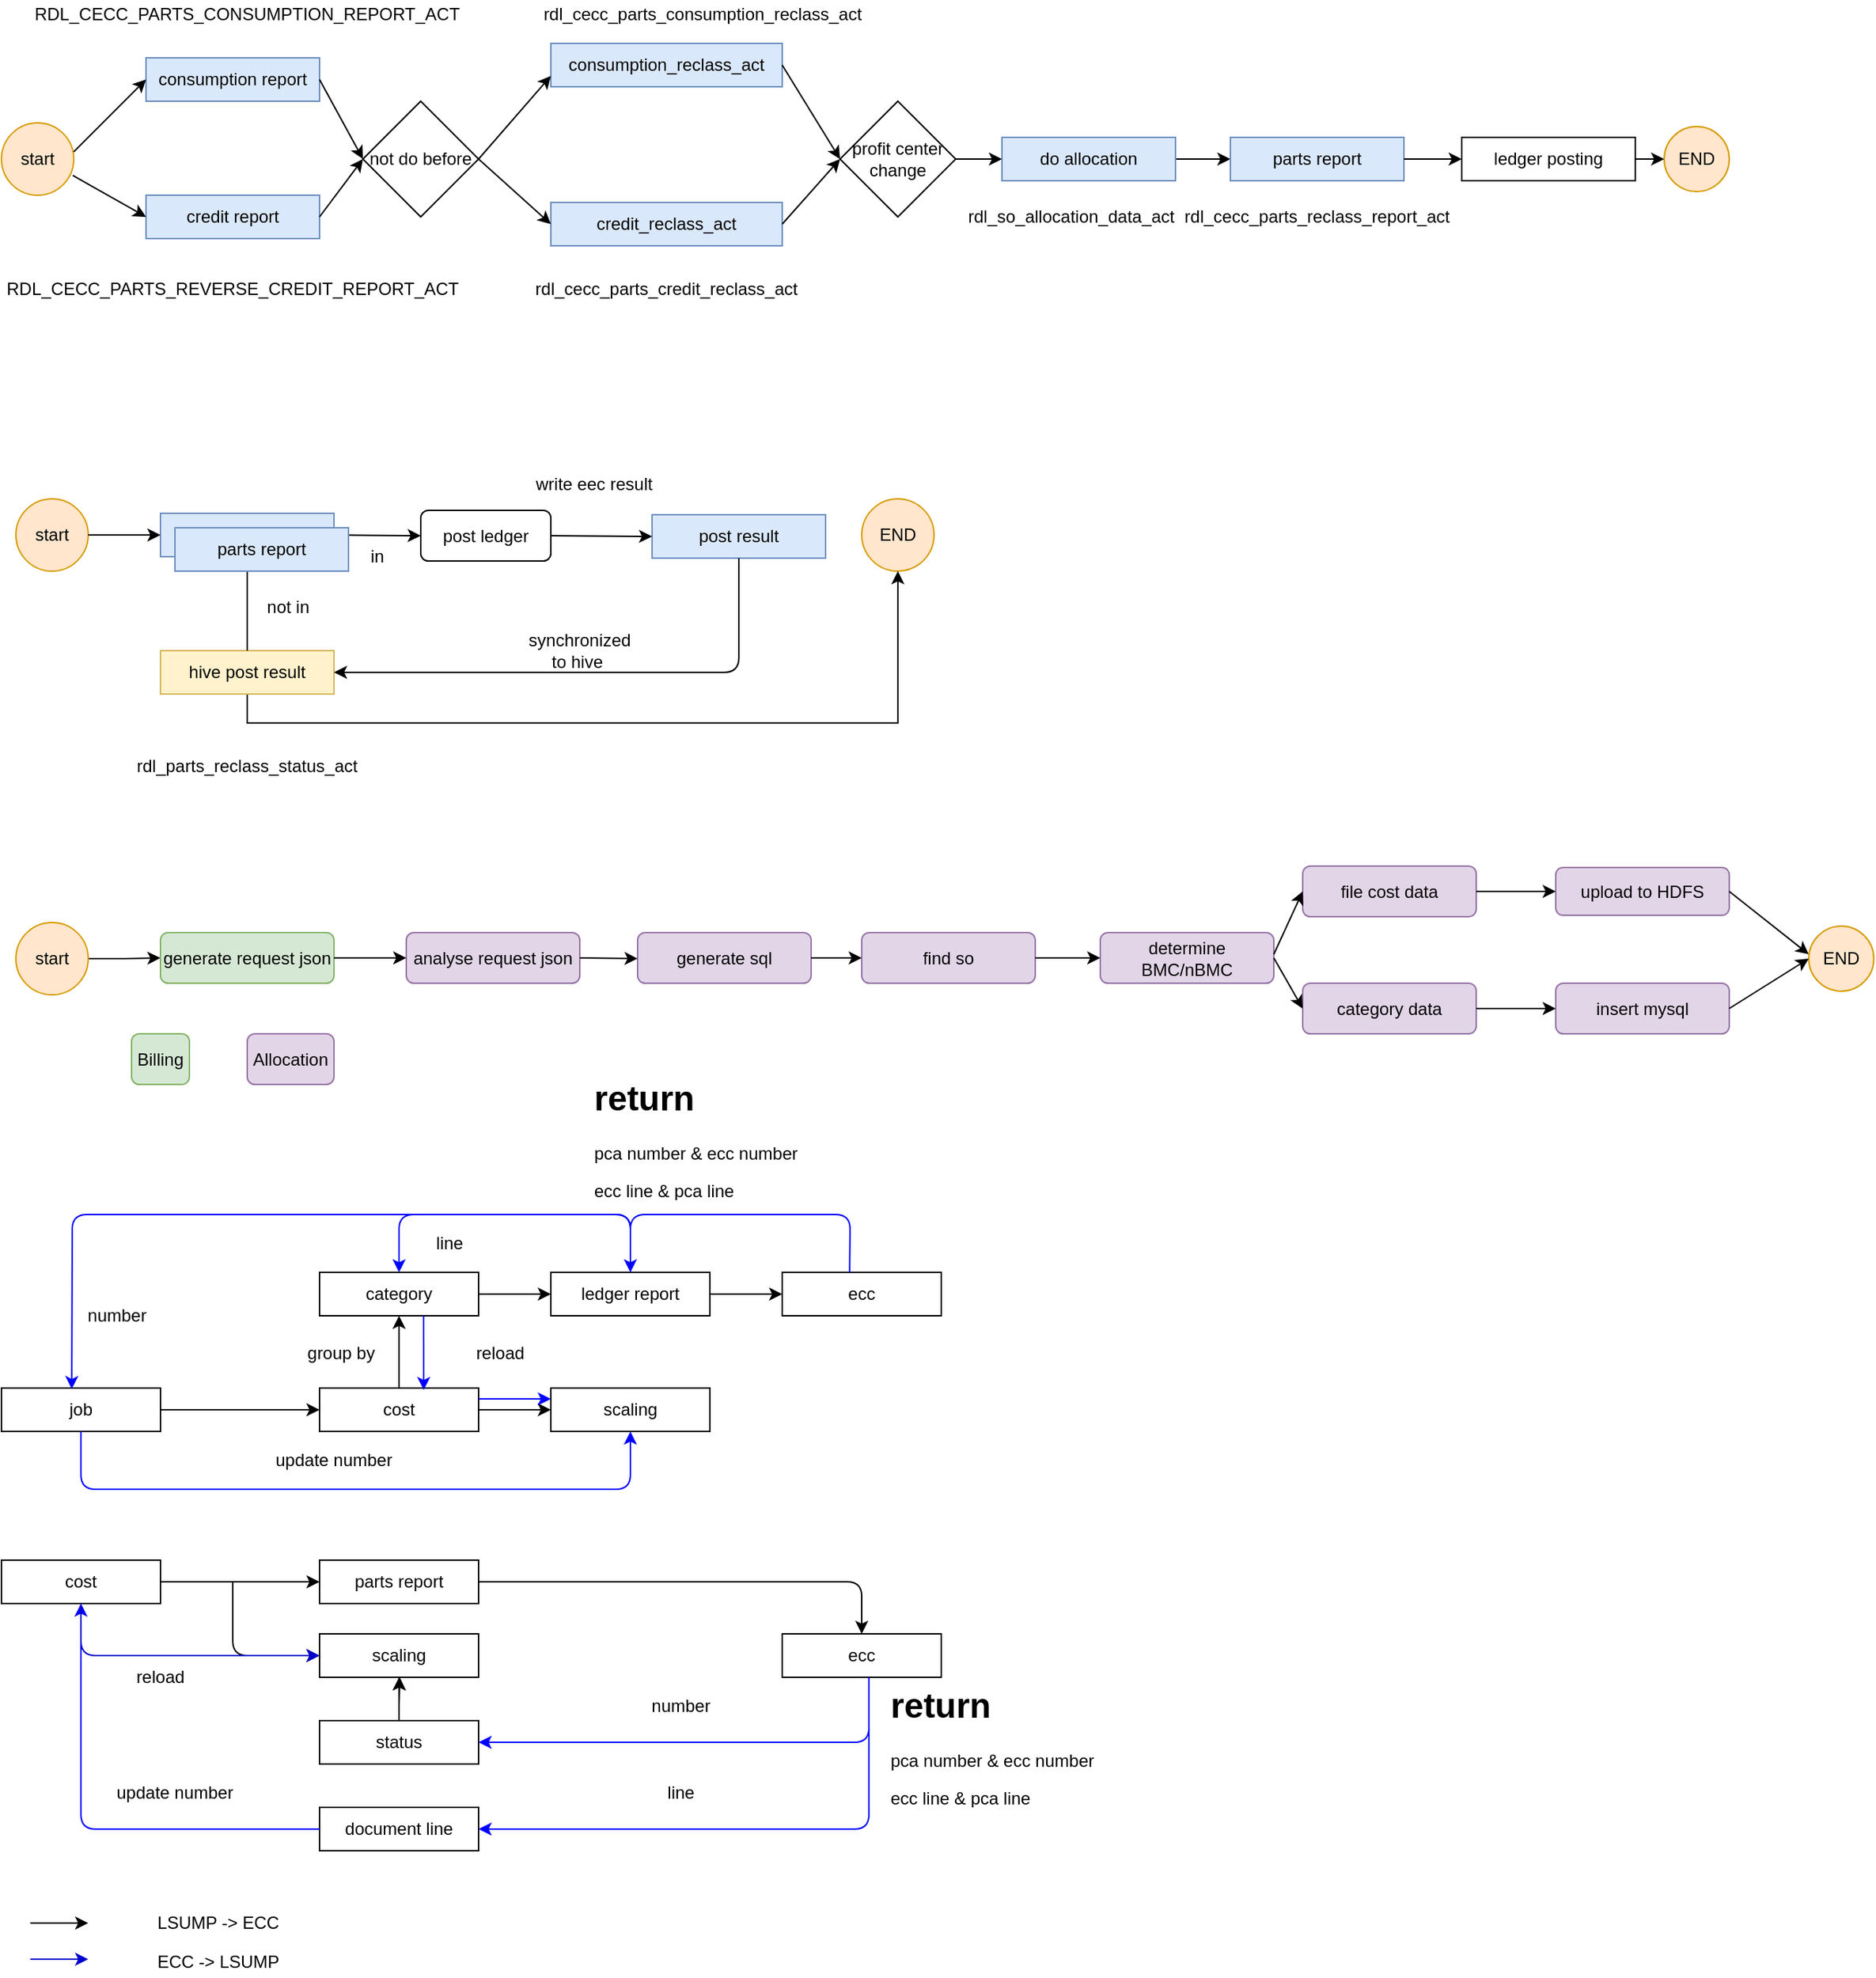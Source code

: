 <mxfile version="14.4.9" type="github">
  <diagram id="VKMHK3g8FMRFTHxasIfS" name="Page-1">
    <mxGraphModel dx="1006" dy="419" grid="1" gridSize="10" guides="1" tooltips="1" connect="1" arrows="1" fold="1" page="1" pageScale="1" pageWidth="827" pageHeight="1169" math="0" shadow="0">
      <root>
        <mxCell id="0" />
        <mxCell id="1" parent="0" />
        <mxCell id="MHFKU_J02y791Es46own-1" value="consumption report" style="rounded=0;whiteSpace=wrap;html=1;fillColor=#dae8fc;strokeColor=#6c8ebf;" parent="1" vertex="1">
          <mxGeometry x="120" y="130" width="120" height="30" as="geometry" />
        </mxCell>
        <mxCell id="MHFKU_J02y791Es46own-2" value="credit report" style="rounded=0;whiteSpace=wrap;html=1;fillColor=#dae8fc;strokeColor=#6c8ebf;" parent="1" vertex="1">
          <mxGeometry x="120" y="225" width="120" height="30" as="geometry" />
        </mxCell>
        <mxCell id="MHFKU_J02y791Es46own-3" value="not do before" style="rhombus;whiteSpace=wrap;html=1;" parent="1" vertex="1">
          <mxGeometry x="270" y="160" width="80" height="80" as="geometry" />
        </mxCell>
        <mxCell id="MHFKU_J02y791Es46own-4" value="start" style="ellipse;whiteSpace=wrap;html=1;aspect=fixed;fillColor=#ffe6cc;strokeColor=#d79b00;" parent="1" vertex="1">
          <mxGeometry x="20" y="175" width="50" height="50" as="geometry" />
        </mxCell>
        <mxCell id="MHFKU_J02y791Es46own-6" value="" style="endArrow=classic;html=1;" parent="1" edge="1">
          <mxGeometry width="50" height="50" relative="1" as="geometry">
            <mxPoint x="70" y="195" as="sourcePoint" />
            <mxPoint x="120" y="145" as="targetPoint" />
          </mxGeometry>
        </mxCell>
        <mxCell id="MHFKU_J02y791Es46own-7" value="" style="endArrow=classic;html=1;entryX=0;entryY=0.5;entryDx=0;entryDy=0;exitX=0.987;exitY=0.727;exitDx=0;exitDy=0;exitPerimeter=0;" parent="1" source="MHFKU_J02y791Es46own-4" target="MHFKU_J02y791Es46own-2" edge="1">
          <mxGeometry width="50" height="50" relative="1" as="geometry">
            <mxPoint x="70" y="210" as="sourcePoint" />
            <mxPoint x="320" y="200" as="targetPoint" />
          </mxGeometry>
        </mxCell>
        <mxCell id="MHFKU_J02y791Es46own-10" value="" style="endArrow=classic;html=1;exitX=1;exitY=0.5;exitDx=0;exitDy=0;entryX=0;entryY=0.5;entryDx=0;entryDy=0;" parent="1" source="MHFKU_J02y791Es46own-2" target="MHFKU_J02y791Es46own-3" edge="1">
          <mxGeometry width="50" height="50" relative="1" as="geometry">
            <mxPoint x="270" y="250" as="sourcePoint" />
            <mxPoint x="320" y="200" as="targetPoint" />
          </mxGeometry>
        </mxCell>
        <mxCell id="MHFKU_J02y791Es46own-11" value="" style="endArrow=classic;html=1;exitX=1;exitY=0.5;exitDx=0;exitDy=0;entryX=0;entryY=0.5;entryDx=0;entryDy=0;" parent="1" source="MHFKU_J02y791Es46own-1" target="MHFKU_J02y791Es46own-3" edge="1">
          <mxGeometry width="50" height="50" relative="1" as="geometry">
            <mxPoint x="270" y="250" as="sourcePoint" />
            <mxPoint x="320" y="200" as="targetPoint" />
          </mxGeometry>
        </mxCell>
        <mxCell id="MHFKU_J02y791Es46own-25" style="edgeStyle=orthogonalEdgeStyle;rounded=0;orthogonalLoop=1;jettySize=auto;html=1;exitX=1;exitY=0.5;exitDx=0;exitDy=0;" parent="1" source="MHFKU_J02y791Es46own-12" target="MHFKU_J02y791Es46own-24" edge="1">
          <mxGeometry relative="1" as="geometry" />
        </mxCell>
        <mxCell id="MHFKU_J02y791Es46own-12" value="do allocation" style="rounded=0;whiteSpace=wrap;html=1;fillColor=#dae8fc;strokeColor=#6c8ebf;" parent="1" vertex="1">
          <mxGeometry x="712" y="185" width="120" height="30" as="geometry" />
        </mxCell>
        <mxCell id="MHFKU_J02y791Es46own-13" value="consumption_reclass_act" style="rounded=0;whiteSpace=wrap;html=1;fillColor=#dae8fc;strokeColor=#6c8ebf;" parent="1" vertex="1">
          <mxGeometry x="400" y="120" width="160" height="30" as="geometry" />
        </mxCell>
        <mxCell id="MHFKU_J02y791Es46own-14" value="credit_reclass_act" style="rounded=0;whiteSpace=wrap;html=1;fillColor=#dae8fc;strokeColor=#6c8ebf;" parent="1" vertex="1">
          <mxGeometry x="400" y="230" width="160" height="30" as="geometry" />
        </mxCell>
        <mxCell id="MHFKU_J02y791Es46own-15" value="" style="endArrow=classic;html=1;exitX=1;exitY=0.5;exitDx=0;exitDy=0;entryX=0;entryY=0.75;entryDx=0;entryDy=0;" parent="1" source="MHFKU_J02y791Es46own-3" target="MHFKU_J02y791Es46own-13" edge="1">
          <mxGeometry width="50" height="50" relative="1" as="geometry">
            <mxPoint x="380" y="250" as="sourcePoint" />
            <mxPoint x="430" y="200" as="targetPoint" />
          </mxGeometry>
        </mxCell>
        <mxCell id="MHFKU_J02y791Es46own-16" value="" style="endArrow=classic;html=1;entryX=0;entryY=0.5;entryDx=0;entryDy=0;" parent="1" target="MHFKU_J02y791Es46own-14" edge="1">
          <mxGeometry width="50" height="50" relative="1" as="geometry">
            <mxPoint x="350" y="200" as="sourcePoint" />
            <mxPoint x="430" y="200" as="targetPoint" />
          </mxGeometry>
        </mxCell>
        <mxCell id="MHFKU_J02y791Es46own-19" value="profit center change" style="rhombus;whiteSpace=wrap;html=1;" parent="1" vertex="1">
          <mxGeometry x="600" y="160" width="80" height="80" as="geometry" />
        </mxCell>
        <mxCell id="MHFKU_J02y791Es46own-20" value="" style="endArrow=classic;html=1;exitX=1;exitY=0.5;exitDx=0;exitDy=0;entryX=0;entryY=0.5;entryDx=0;entryDy=0;" parent="1" source="MHFKU_J02y791Es46own-14" target="MHFKU_J02y791Es46own-19" edge="1">
          <mxGeometry width="50" height="50" relative="1" as="geometry">
            <mxPoint x="570" y="235" as="sourcePoint" />
            <mxPoint x="650" y="195" as="targetPoint" />
          </mxGeometry>
        </mxCell>
        <mxCell id="MHFKU_J02y791Es46own-21" value="" style="endArrow=classic;html=1;exitX=1;exitY=0.5;exitDx=0;exitDy=0;entryX=0;entryY=0.5;entryDx=0;entryDy=0;" parent="1" source="MHFKU_J02y791Es46own-13" target="MHFKU_J02y791Es46own-19" edge="1">
          <mxGeometry width="50" height="50" relative="1" as="geometry">
            <mxPoint x="570" y="140" as="sourcePoint" />
            <mxPoint x="650" y="195" as="targetPoint" />
          </mxGeometry>
        </mxCell>
        <mxCell id="MHFKU_J02y791Es46own-23" value="" style="endArrow=classic;html=1;entryX=0;entryY=0.5;entryDx=0;entryDy=0;exitX=1;exitY=0.5;exitDx=0;exitDy=0;" parent="1" source="MHFKU_J02y791Es46own-19" target="MHFKU_J02y791Es46own-12" edge="1">
          <mxGeometry width="50" height="50" relative="1" as="geometry">
            <mxPoint x="680" y="195" as="sourcePoint" />
            <mxPoint x="730" y="240" as="targetPoint" />
          </mxGeometry>
        </mxCell>
        <mxCell id="MHFKU_J02y791Es46own-24" value="parts report" style="rounded=0;whiteSpace=wrap;html=1;fillColor=#dae8fc;strokeColor=#6c8ebf;" parent="1" vertex="1">
          <mxGeometry x="870" y="185" width="120" height="30" as="geometry" />
        </mxCell>
        <mxCell id="MHFKU_J02y791Es46own-26" value="ledger posting" style="rounded=0;whiteSpace=wrap;html=1;" parent="1" vertex="1">
          <mxGeometry x="1030" y="185" width="120" height="30" as="geometry" />
        </mxCell>
        <mxCell id="MHFKU_J02y791Es46own-27" value="" style="endArrow=classic;html=1;exitX=1;exitY=0.5;exitDx=0;exitDy=0;entryX=0;entryY=0.5;entryDx=0;entryDy=0;" parent="1" source="MHFKU_J02y791Es46own-24" target="MHFKU_J02y791Es46own-26" edge="1">
          <mxGeometry width="50" height="50" relative="1" as="geometry">
            <mxPoint x="810" y="240" as="sourcePoint" />
            <mxPoint x="860" y="190" as="targetPoint" />
          </mxGeometry>
        </mxCell>
        <mxCell id="MHFKU_J02y791Es46own-28" value="rdl_cecc_parts_credit_reclass_act" style="text;html=1;strokeColor=none;fillColor=none;align=center;verticalAlign=middle;whiteSpace=wrap;rounded=0;" parent="1" vertex="1">
          <mxGeometry x="460" y="280" width="40" height="20" as="geometry" />
        </mxCell>
        <mxCell id="MHFKU_J02y791Es46own-30" value="rdl_cecc_parts_consumption_reclass_act" style="text;html=1;strokeColor=none;fillColor=none;align=center;verticalAlign=middle;whiteSpace=wrap;rounded=0;" parent="1" vertex="1">
          <mxGeometry x="450" y="90" width="110" height="20" as="geometry" />
        </mxCell>
        <mxCell id="MHFKU_J02y791Es46own-31" value="END" style="ellipse;whiteSpace=wrap;html=1;aspect=fixed;fillColor=#ffe6cc;strokeColor=#d79b00;" parent="1" vertex="1">
          <mxGeometry x="1170" y="177.5" width="45" height="45" as="geometry" />
        </mxCell>
        <mxCell id="MHFKU_J02y791Es46own-32" value="" style="endArrow=classic;html=1;exitX=1;exitY=0.5;exitDx=0;exitDy=0;entryX=0;entryY=0.5;entryDx=0;entryDy=0;" parent="1" source="MHFKU_J02y791Es46own-26" target="MHFKU_J02y791Es46own-31" edge="1">
          <mxGeometry width="50" height="50" relative="1" as="geometry">
            <mxPoint x="1160" y="280" as="sourcePoint" />
            <mxPoint x="1210" y="230" as="targetPoint" />
          </mxGeometry>
        </mxCell>
        <mxCell id="MHFKU_J02y791Es46own-33" value="RDL_CECC_PARTS_CONSUMPTION_REPORT_ACT" style="text;html=1;strokeColor=none;fillColor=none;align=center;verticalAlign=middle;whiteSpace=wrap;rounded=0;" parent="1" vertex="1">
          <mxGeometry x="170" y="90" width="40" height="20" as="geometry" />
        </mxCell>
        <mxCell id="MHFKU_J02y791Es46own-35" value="RDL_CECC_PARTS_REVERSE_CREDIT_REPORT_ACT" style="text;html=1;strokeColor=none;fillColor=none;align=center;verticalAlign=middle;whiteSpace=wrap;rounded=0;" parent="1" vertex="1">
          <mxGeometry x="160" y="280" width="40" height="20" as="geometry" />
        </mxCell>
        <mxCell id="MHFKU_J02y791Es46own-36" value="rdl_so_allocation_data_act" style="text;html=1;strokeColor=none;fillColor=none;align=center;verticalAlign=middle;whiteSpace=wrap;rounded=0;" parent="1" vertex="1">
          <mxGeometry x="740" y="230" width="40" height="20" as="geometry" />
        </mxCell>
        <mxCell id="MHFKU_J02y791Es46own-37" value="rdl_cecc_parts_reclass_report_act" style="text;html=1;strokeColor=none;fillColor=none;align=center;verticalAlign=middle;whiteSpace=wrap;rounded=0;" parent="1" vertex="1">
          <mxGeometry x="910" y="230" width="40" height="20" as="geometry" />
        </mxCell>
        <mxCell id="TkEu7Gus7nsnmoaaM0vq-1" value="start" style="ellipse;whiteSpace=wrap;html=1;aspect=fixed;fillColor=#ffe6cc;strokeColor=#d79b00;" parent="1" vertex="1">
          <mxGeometry x="30" y="435" width="50" height="50" as="geometry" />
        </mxCell>
        <mxCell id="TkEu7Gus7nsnmoaaM0vq-2" value="rdl_parts_reclass_status_act" style="text;html=1;strokeColor=none;fillColor=none;align=center;verticalAlign=middle;whiteSpace=wrap;rounded=0;" parent="1" vertex="1">
          <mxGeometry x="170" y="610" width="40" height="20" as="geometry" />
        </mxCell>
        <mxCell id="TkEu7Gus7nsnmoaaM0vq-4" value="parts report" style="rounded=0;whiteSpace=wrap;html=1;fillColor=#dae8fc;strokeColor=#6c8ebf;" parent="1" vertex="1">
          <mxGeometry x="130" y="445" width="120" height="30" as="geometry" />
        </mxCell>
        <mxCell id="TkEu7Gus7nsnmoaaM0vq-5" value="post result" style="rounded=0;whiteSpace=wrap;html=1;fillColor=#dae8fc;strokeColor=#6c8ebf;" parent="1" vertex="1">
          <mxGeometry x="470" y="446" width="120" height="30" as="geometry" />
        </mxCell>
        <mxCell id="TkEu7Gus7nsnmoaaM0vq-6" value="" style="endArrow=classic;html=1;entryX=0;entryY=0.5;entryDx=0;entryDy=0;" parent="1" target="TkEu7Gus7nsnmoaaM0vq-4" edge="1">
          <mxGeometry width="50" height="50" relative="1" as="geometry">
            <mxPoint x="80" y="460" as="sourcePoint" />
            <mxPoint x="120" y="420" as="targetPoint" />
          </mxGeometry>
        </mxCell>
        <mxCell id="TkEu7Gus7nsnmoaaM0vq-10" value="END" style="ellipse;whiteSpace=wrap;html=1;aspect=fixed;fillColor=#ffe6cc;strokeColor=#d79b00;" parent="1" vertex="1">
          <mxGeometry x="615" y="435" width="50" height="50" as="geometry" />
        </mxCell>
        <mxCell id="TkEu7Gus7nsnmoaaM0vq-14" style="edgeStyle=orthogonalEdgeStyle;rounded=0;orthogonalLoop=1;jettySize=auto;html=1;exitX=0.5;exitY=1;exitDx=0;exitDy=0;entryX=0.5;entryY=1;entryDx=0;entryDy=0;" parent="1" source="TkEu7Gus7nsnmoaaM0vq-11" target="TkEu7Gus7nsnmoaaM0vq-10" edge="1">
          <mxGeometry relative="1" as="geometry" />
        </mxCell>
        <mxCell id="TkEu7Gus7nsnmoaaM0vq-11" value="hive post result" style="rounded=0;whiteSpace=wrap;html=1;fillColor=#fff2cc;strokeColor=#d6b656;" parent="1" vertex="1">
          <mxGeometry x="130" y="540" width="120" height="30" as="geometry" />
        </mxCell>
        <mxCell id="TkEu7Gus7nsnmoaaM0vq-12" value="" style="endArrow=classic;html=1;exitX=0.5;exitY=1;exitDx=0;exitDy=0;entryX=1;entryY=0.5;entryDx=0;entryDy=0;" parent="1" source="TkEu7Gus7nsnmoaaM0vq-5" target="TkEu7Gus7nsnmoaaM0vq-11" edge="1">
          <mxGeometry width="50" height="50" relative="1" as="geometry">
            <mxPoint x="350" y="540" as="sourcePoint" />
            <mxPoint x="400" y="490" as="targetPoint" />
            <Array as="points">
              <mxPoint x="530" y="555" />
            </Array>
          </mxGeometry>
        </mxCell>
        <mxCell id="TkEu7Gus7nsnmoaaM0vq-16" value="post ledger" style="rounded=1;whiteSpace=wrap;html=1;" parent="1" vertex="1">
          <mxGeometry x="310" y="443" width="90" height="35" as="geometry" />
        </mxCell>
        <mxCell id="TkEu7Gus7nsnmoaaM0vq-17" value="" style="endArrow=classic;html=1;exitX=1;exitY=0.5;exitDx=0;exitDy=0;entryX=0;entryY=0.5;entryDx=0;entryDy=0;" parent="1" source="TkEu7Gus7nsnmoaaM0vq-4" target="TkEu7Gus7nsnmoaaM0vq-16" edge="1">
          <mxGeometry width="50" height="50" relative="1" as="geometry">
            <mxPoint x="350" y="540" as="sourcePoint" />
            <mxPoint x="400" y="490" as="targetPoint" />
          </mxGeometry>
        </mxCell>
        <mxCell id="TkEu7Gus7nsnmoaaM0vq-18" value="" style="endArrow=classic;html=1;exitX=1;exitY=0.5;exitDx=0;exitDy=0;entryX=0;entryY=0.5;entryDx=0;entryDy=0;" parent="1" source="TkEu7Gus7nsnmoaaM0vq-16" target="TkEu7Gus7nsnmoaaM0vq-5" edge="1">
          <mxGeometry width="50" height="50" relative="1" as="geometry">
            <mxPoint x="350" y="540" as="sourcePoint" />
            <mxPoint x="400" y="490" as="targetPoint" />
          </mxGeometry>
        </mxCell>
        <mxCell id="TkEu7Gus7nsnmoaaM0vq-19" value="synchronized to hive&amp;nbsp;" style="text;html=1;strokeColor=none;fillColor=none;align=center;verticalAlign=middle;whiteSpace=wrap;rounded=0;" parent="1" vertex="1">
          <mxGeometry x="380" y="530" width="80" height="20" as="geometry" />
        </mxCell>
        <mxCell id="TkEu7Gus7nsnmoaaM0vq-21" value="" style="endArrow=classic;html=1;exitX=0.5;exitY=0;exitDx=0;exitDy=0;entryX=0.5;entryY=1;entryDx=0;entryDy=0;" parent="1" source="TkEu7Gus7nsnmoaaM0vq-11" target="TkEu7Gus7nsnmoaaM0vq-4" edge="1">
          <mxGeometry width="50" height="50" relative="1" as="geometry">
            <mxPoint x="180" y="550" as="sourcePoint" />
            <mxPoint x="280" y="460" as="targetPoint" />
          </mxGeometry>
        </mxCell>
        <mxCell id="TkEu7Gus7nsnmoaaM0vq-22" value="not in&amp;nbsp;" style="text;html=1;strokeColor=none;fillColor=none;align=center;verticalAlign=middle;whiteSpace=wrap;rounded=0;" parent="1" vertex="1">
          <mxGeometry x="200" y="500" width="40" height="20" as="geometry" />
        </mxCell>
        <mxCell id="TkEu7Gus7nsnmoaaM0vq-23" value="in" style="text;html=1;strokeColor=none;fillColor=none;align=center;verticalAlign=middle;whiteSpace=wrap;rounded=0;" parent="1" vertex="1">
          <mxGeometry x="260" y="465" width="40" height="20" as="geometry" />
        </mxCell>
        <mxCell id="TkEu7Gus7nsnmoaaM0vq-24" value="write eec result" style="text;html=1;strokeColor=none;fillColor=none;align=center;verticalAlign=middle;whiteSpace=wrap;rounded=0;" parent="1" vertex="1">
          <mxGeometry x="380" y="415" width="100" height="20" as="geometry" />
        </mxCell>
        <mxCell id="D5yG_D4a77OxnMlGcOf8-16" style="edgeStyle=orthogonalEdgeStyle;rounded=0;orthogonalLoop=1;jettySize=auto;html=1;exitX=1;exitY=0.5;exitDx=0;exitDy=0;entryX=0;entryY=0.5;entryDx=0;entryDy=0;" parent="1" source="D5yG_D4a77OxnMlGcOf8-1" target="D5yG_D4a77OxnMlGcOf8-3" edge="1">
          <mxGeometry relative="1" as="geometry" />
        </mxCell>
        <mxCell id="D5yG_D4a77OxnMlGcOf8-1" value="start" style="ellipse;whiteSpace=wrap;html=1;aspect=fixed;fillColor=#ffe6cc;strokeColor=#d79b00;" parent="1" vertex="1">
          <mxGeometry x="30" y="728" width="50" height="50" as="geometry" />
        </mxCell>
        <mxCell id="D5yG_D4a77OxnMlGcOf8-2" value="parts report" style="rounded=0;whiteSpace=wrap;html=1;fillColor=#dae8fc;strokeColor=#6c8ebf;" parent="1" vertex="1">
          <mxGeometry x="140" y="455" width="120" height="30" as="geometry" />
        </mxCell>
        <mxCell id="D5yG_D4a77OxnMlGcOf8-3" value="generate request json" style="rounded=1;whiteSpace=wrap;html=1;fillColor=#d5e8d4;strokeColor=#82b366;" parent="1" vertex="1">
          <mxGeometry x="130" y="735" width="120" height="35" as="geometry" />
        </mxCell>
        <mxCell id="D5yG_D4a77OxnMlGcOf8-5" value="analyse request json" style="rounded=1;whiteSpace=wrap;html=1;fillColor=#e1d5e7;strokeColor=#9673a6;" parent="1" vertex="1">
          <mxGeometry x="300" y="735" width="120" height="35" as="geometry" />
        </mxCell>
        <mxCell id="D5yG_D4a77OxnMlGcOf8-6" value="generate sql" style="rounded=1;whiteSpace=wrap;html=1;fillColor=#e1d5e7;strokeColor=#9673a6;" parent="1" vertex="1">
          <mxGeometry x="460" y="735" width="120" height="35" as="geometry" />
        </mxCell>
        <mxCell id="D5yG_D4a77OxnMlGcOf8-7" value="find so" style="rounded=1;whiteSpace=wrap;html=1;fillColor=#e1d5e7;strokeColor=#9673a6;" parent="1" vertex="1">
          <mxGeometry x="615" y="735" width="120" height="35" as="geometry" />
        </mxCell>
        <mxCell id="D5yG_D4a77OxnMlGcOf8-8" value="determine BMC/nBMC" style="rounded=1;whiteSpace=wrap;html=1;fillColor=#e1d5e7;strokeColor=#9673a6;" parent="1" vertex="1">
          <mxGeometry x="780" y="735" width="120" height="35" as="geometry" />
        </mxCell>
        <mxCell id="D5yG_D4a77OxnMlGcOf8-10" value="file cost data" style="rounded=1;whiteSpace=wrap;html=1;fillColor=#e1d5e7;strokeColor=#9673a6;" parent="1" vertex="1">
          <mxGeometry x="920" y="689" width="120" height="35" as="geometry" />
        </mxCell>
        <mxCell id="D5yG_D4a77OxnMlGcOf8-11" value="category data" style="rounded=1;whiteSpace=wrap;html=1;fillColor=#e1d5e7;strokeColor=#9673a6;" parent="1" vertex="1">
          <mxGeometry x="920" y="770" width="120" height="35" as="geometry" />
        </mxCell>
        <mxCell id="D5yG_D4a77OxnMlGcOf8-12" value="upload to HDFS" style="rounded=1;whiteSpace=wrap;html=1;fillColor=#e1d5e7;strokeColor=#9673a6;" parent="1" vertex="1">
          <mxGeometry x="1095" y="690" width="120" height="33" as="geometry" />
        </mxCell>
        <mxCell id="D5yG_D4a77OxnMlGcOf8-13" value="insert mysql" style="rounded=1;whiteSpace=wrap;html=1;fillColor=#e1d5e7;strokeColor=#9673a6;" parent="1" vertex="1">
          <mxGeometry x="1095" y="770" width="120" height="35" as="geometry" />
        </mxCell>
        <mxCell id="D5yG_D4a77OxnMlGcOf8-14" value="END" style="ellipse;whiteSpace=wrap;html=1;aspect=fixed;fillColor=#ffe6cc;strokeColor=#d79b00;" parent="1" vertex="1">
          <mxGeometry x="1270" y="730.5" width="45" height="45" as="geometry" />
        </mxCell>
        <mxCell id="D5yG_D4a77OxnMlGcOf8-15" value="" style="endArrow=classic;html=1;entryX=0;entryY=0.5;entryDx=0;entryDy=0;exitX=1;exitY=0.5;exitDx=0;exitDy=0;" parent="1" source="D5yG_D4a77OxnMlGcOf8-3" target="D5yG_D4a77OxnMlGcOf8-5" edge="1">
          <mxGeometry width="50" height="50" relative="1" as="geometry">
            <mxPoint x="250" y="760" as="sourcePoint" />
            <mxPoint x="300" y="710" as="targetPoint" />
          </mxGeometry>
        </mxCell>
        <mxCell id="D5yG_D4a77OxnMlGcOf8-17" value="" style="endArrow=classic;html=1;exitX=1;exitY=0.5;exitDx=0;exitDy=0;" parent="1" source="D5yG_D4a77OxnMlGcOf8-5" edge="1">
          <mxGeometry width="50" height="50" relative="1" as="geometry">
            <mxPoint x="430" y="753" as="sourcePoint" />
            <mxPoint x="460" y="753" as="targetPoint" />
          </mxGeometry>
        </mxCell>
        <mxCell id="D5yG_D4a77OxnMlGcOf8-18" value="" style="endArrow=classic;html=1;exitX=1;exitY=0.5;exitDx=0;exitDy=0;entryX=0;entryY=0.5;entryDx=0;entryDy=0;" parent="1" source="D5yG_D4a77OxnMlGcOf8-6" target="D5yG_D4a77OxnMlGcOf8-7" edge="1">
          <mxGeometry width="50" height="50" relative="1" as="geometry">
            <mxPoint x="390" y="760" as="sourcePoint" />
            <mxPoint x="440" y="710" as="targetPoint" />
          </mxGeometry>
        </mxCell>
        <mxCell id="D5yG_D4a77OxnMlGcOf8-19" value="" style="endArrow=classic;html=1;exitX=1;exitY=0.5;exitDx=0;exitDy=0;entryX=0;entryY=0.5;entryDx=0;entryDy=0;" parent="1" source="D5yG_D4a77OxnMlGcOf8-7" target="D5yG_D4a77OxnMlGcOf8-8" edge="1">
          <mxGeometry width="50" height="50" relative="1" as="geometry">
            <mxPoint x="770" y="910" as="sourcePoint" />
            <mxPoint x="820" y="860" as="targetPoint" />
          </mxGeometry>
        </mxCell>
        <mxCell id="D5yG_D4a77OxnMlGcOf8-20" value="" style="endArrow=classic;html=1;entryX=0;entryY=0.5;entryDx=0;entryDy=0;" parent="1" target="D5yG_D4a77OxnMlGcOf8-10" edge="1">
          <mxGeometry width="50" height="50" relative="1" as="geometry">
            <mxPoint x="900" y="750" as="sourcePoint" />
            <mxPoint x="950" y="750" as="targetPoint" />
          </mxGeometry>
        </mxCell>
        <mxCell id="D5yG_D4a77OxnMlGcOf8-21" value="" style="endArrow=classic;html=1;exitX=1;exitY=0.5;exitDx=0;exitDy=0;entryX=0;entryY=0.5;entryDx=0;entryDy=0;" parent="1" source="D5yG_D4a77OxnMlGcOf8-8" target="D5yG_D4a77OxnMlGcOf8-11" edge="1">
          <mxGeometry width="50" height="50" relative="1" as="geometry">
            <mxPoint x="880" y="940" as="sourcePoint" />
            <mxPoint x="930" y="890" as="targetPoint" />
          </mxGeometry>
        </mxCell>
        <mxCell id="D5yG_D4a77OxnMlGcOf8-22" value="" style="endArrow=classic;html=1;exitX=1;exitY=0.5;exitDx=0;exitDy=0;entryX=0;entryY=0.5;entryDx=0;entryDy=0;" parent="1" source="D5yG_D4a77OxnMlGcOf8-10" target="D5yG_D4a77OxnMlGcOf8-12" edge="1">
          <mxGeometry width="50" height="50" relative="1" as="geometry">
            <mxPoint x="1040" y="740" as="sourcePoint" />
            <mxPoint x="1090" y="690" as="targetPoint" />
          </mxGeometry>
        </mxCell>
        <mxCell id="D5yG_D4a77OxnMlGcOf8-23" value="" style="endArrow=classic;html=1;exitX=1;exitY=0.5;exitDx=0;exitDy=0;entryX=0;entryY=0.5;entryDx=0;entryDy=0;" parent="1" source="D5yG_D4a77OxnMlGcOf8-11" target="D5yG_D4a77OxnMlGcOf8-13" edge="1">
          <mxGeometry width="50" height="50" relative="1" as="geometry">
            <mxPoint x="1120" y="920" as="sourcePoint" />
            <mxPoint x="1170" y="870" as="targetPoint" />
          </mxGeometry>
        </mxCell>
        <mxCell id="D5yG_D4a77OxnMlGcOf8-24" value="" style="endArrow=classic;html=1;exitX=1;exitY=0.5;exitDx=0;exitDy=0;entryX=0;entryY=0.5;entryDx=0;entryDy=0;" parent="1" source="D5yG_D4a77OxnMlGcOf8-13" target="D5yG_D4a77OxnMlGcOf8-14" edge="1">
          <mxGeometry width="50" height="50" relative="1" as="geometry">
            <mxPoint x="1260" y="880" as="sourcePoint" />
            <mxPoint x="1310" y="830" as="targetPoint" />
          </mxGeometry>
        </mxCell>
        <mxCell id="D5yG_D4a77OxnMlGcOf8-25" value="" style="endArrow=classic;html=1;exitX=1;exitY=0.5;exitDx=0;exitDy=0;" parent="1" source="D5yG_D4a77OxnMlGcOf8-12" edge="1">
          <mxGeometry width="50" height="50" relative="1" as="geometry">
            <mxPoint x="1240" y="740" as="sourcePoint" />
            <mxPoint x="1270" y="750" as="targetPoint" />
          </mxGeometry>
        </mxCell>
        <mxCell id="D5yG_D4a77OxnMlGcOf8-26" value="Billing" style="rounded=1;whiteSpace=wrap;html=1;fillColor=#d5e8d4;strokeColor=#82b366;" parent="1" vertex="1">
          <mxGeometry x="110" y="805" width="40" height="35" as="geometry" />
        </mxCell>
        <mxCell id="D5yG_D4a77OxnMlGcOf8-28" value="Allocation" style="rounded=1;whiteSpace=wrap;html=1;fillColor=#e1d5e7;strokeColor=#9673a6;" parent="1" vertex="1">
          <mxGeometry x="190" y="805" width="60" height="35" as="geometry" />
        </mxCell>
        <mxCell id="K2xl8CTouo7mSd7dYWox-1" value="job" style="rounded=0;whiteSpace=wrap;html=1;" vertex="1" parent="1">
          <mxGeometry x="20" y="1050" width="110" height="30" as="geometry" />
        </mxCell>
        <mxCell id="K2xl8CTouo7mSd7dYWox-2" value="cost" style="rounded=0;whiteSpace=wrap;html=1;" vertex="1" parent="1">
          <mxGeometry x="240" y="1050" width="110" height="30" as="geometry" />
        </mxCell>
        <mxCell id="K2xl8CTouo7mSd7dYWox-3" value="category" style="rounded=0;whiteSpace=wrap;html=1;" vertex="1" parent="1">
          <mxGeometry x="240" y="970" width="110" height="30" as="geometry" />
        </mxCell>
        <mxCell id="K2xl8CTouo7mSd7dYWox-5" value="ledger report" style="rounded=0;whiteSpace=wrap;html=1;" vertex="1" parent="1">
          <mxGeometry x="400" y="970" width="110" height="30" as="geometry" />
        </mxCell>
        <mxCell id="K2xl8CTouo7mSd7dYWox-6" value="scaling" style="rounded=0;whiteSpace=wrap;html=1;" vertex="1" parent="1">
          <mxGeometry x="400" y="1050" width="110" height="30" as="geometry" />
        </mxCell>
        <mxCell id="K2xl8CTouo7mSd7dYWox-7" value="ecc" style="rounded=0;whiteSpace=wrap;html=1;" vertex="1" parent="1">
          <mxGeometry x="560" y="970" width="110" height="30" as="geometry" />
        </mxCell>
        <mxCell id="K2xl8CTouo7mSd7dYWox-8" value="" style="endArrow=classic;html=1;exitX=1;exitY=0.5;exitDx=0;exitDy=0;entryX=0;entryY=0.5;entryDx=0;entryDy=0;" edge="1" parent="1" source="K2xl8CTouo7mSd7dYWox-1" target="K2xl8CTouo7mSd7dYWox-2">
          <mxGeometry width="50" height="50" relative="1" as="geometry">
            <mxPoint x="350" y="1040" as="sourcePoint" />
            <mxPoint x="400" y="990" as="targetPoint" />
          </mxGeometry>
        </mxCell>
        <mxCell id="K2xl8CTouo7mSd7dYWox-9" value="" style="endArrow=classic;html=1;entryX=0.5;entryY=1;entryDx=0;entryDy=0;" edge="1" parent="1" source="K2xl8CTouo7mSd7dYWox-2" target="K2xl8CTouo7mSd7dYWox-3">
          <mxGeometry width="50" height="50" relative="1" as="geometry">
            <mxPoint x="250" y="1060" as="sourcePoint" />
            <mxPoint x="300" y="1010" as="targetPoint" />
          </mxGeometry>
        </mxCell>
        <mxCell id="K2xl8CTouo7mSd7dYWox-10" value="" style="endArrow=classic;html=1;exitX=1;exitY=0.5;exitDx=0;exitDy=0;entryX=0;entryY=0.5;entryDx=0;entryDy=0;" edge="1" parent="1" source="K2xl8CTouo7mSd7dYWox-2" target="K2xl8CTouo7mSd7dYWox-6">
          <mxGeometry width="50" height="50" relative="1" as="geometry">
            <mxPoint x="370" y="1050" as="sourcePoint" />
            <mxPoint x="420" y="1000" as="targetPoint" />
          </mxGeometry>
        </mxCell>
        <mxCell id="K2xl8CTouo7mSd7dYWox-11" value="" style="endArrow=classic;html=1;exitX=1;exitY=0.5;exitDx=0;exitDy=0;entryX=0;entryY=0.5;entryDx=0;entryDy=0;" edge="1" parent="1" source="K2xl8CTouo7mSd7dYWox-3" target="K2xl8CTouo7mSd7dYWox-5">
          <mxGeometry width="50" height="50" relative="1" as="geometry">
            <mxPoint x="360" y="1030" as="sourcePoint" />
            <mxPoint x="410" y="980" as="targetPoint" />
          </mxGeometry>
        </mxCell>
        <mxCell id="K2xl8CTouo7mSd7dYWox-12" value="" style="endArrow=classic;html=1;exitX=1;exitY=0.5;exitDx=0;exitDy=0;entryX=0;entryY=0.5;entryDx=0;entryDy=0;" edge="1" parent="1" source="K2xl8CTouo7mSd7dYWox-5" target="K2xl8CTouo7mSd7dYWox-7">
          <mxGeometry width="50" height="50" relative="1" as="geometry">
            <mxPoint x="520" y="1030" as="sourcePoint" />
            <mxPoint x="570" y="980" as="targetPoint" />
          </mxGeometry>
        </mxCell>
        <mxCell id="K2xl8CTouo7mSd7dYWox-13" value="group by" style="text;html=1;strokeColor=none;fillColor=none;align=center;verticalAlign=middle;whiteSpace=wrap;rounded=0;" vertex="1" parent="1">
          <mxGeometry x="230" y="1016" width="50" height="20" as="geometry" />
        </mxCell>
        <mxCell id="K2xl8CTouo7mSd7dYWox-14" value="" style="endArrow=classic;html=1;exitX=0.424;exitY=0;exitDx=0;exitDy=0;exitPerimeter=0;entryX=0.5;entryY=0;entryDx=0;entryDy=0;strokeColor=#0000FF;" edge="1" parent="1" source="K2xl8CTouo7mSd7dYWox-7" target="K2xl8CTouo7mSd7dYWox-5">
          <mxGeometry width="50" height="50" relative="1" as="geometry">
            <mxPoint x="590" y="960" as="sourcePoint" />
            <mxPoint x="410" y="920" as="targetPoint" />
            <Array as="points">
              <mxPoint x="607" y="930" />
              <mxPoint x="530" y="930" />
              <mxPoint x="455" y="930" />
            </Array>
          </mxGeometry>
        </mxCell>
        <mxCell id="K2xl8CTouo7mSd7dYWox-19" value="&lt;h1&gt;return&lt;/h1&gt;&lt;p&gt;pca number &amp;amp; ecc number&lt;/p&gt;&lt;p&gt;ecc line &amp;amp; pca line&lt;/p&gt;" style="text;html=1;strokeColor=none;fillColor=none;spacing=5;spacingTop=-20;whiteSpace=wrap;overflow=hidden;rounded=0;" vertex="1" parent="1">
          <mxGeometry x="425" y="830" width="205" height="90" as="geometry" />
        </mxCell>
        <mxCell id="K2xl8CTouo7mSd7dYWox-20" value="" style="endArrow=classic;html=1;exitX=0.5;exitY=0;exitDx=0;exitDy=0;entryX=0.5;entryY=0;entryDx=0;entryDy=0;strokeColor=#0000FF;" edge="1" parent="1" source="K2xl8CTouo7mSd7dYWox-5" target="K2xl8CTouo7mSd7dYWox-3">
          <mxGeometry width="50" height="50" relative="1" as="geometry">
            <mxPoint x="290" y="950" as="sourcePoint" />
            <mxPoint x="290" y="920" as="targetPoint" />
            <Array as="points">
              <mxPoint x="455" y="930" />
              <mxPoint x="295" y="930" />
            </Array>
          </mxGeometry>
        </mxCell>
        <mxCell id="K2xl8CTouo7mSd7dYWox-21" value="" style="endArrow=classic;html=1;exitX=0.5;exitY=0;exitDx=0;exitDy=0;entryX=0.442;entryY=0.022;entryDx=0;entryDy=0;entryPerimeter=0;strokeColor=#0000FF;" edge="1" parent="1" source="K2xl8CTouo7mSd7dYWox-5" target="K2xl8CTouo7mSd7dYWox-1">
          <mxGeometry width="50" height="50" relative="1" as="geometry">
            <mxPoint x="210" y="950" as="sourcePoint" />
            <mxPoint x="70" y="940" as="targetPoint" />
            <Array as="points">
              <mxPoint x="455" y="930" />
              <mxPoint x="69" y="930" />
            </Array>
          </mxGeometry>
        </mxCell>
        <mxCell id="K2xl8CTouo7mSd7dYWox-22" value="line" style="text;html=1;strokeColor=none;fillColor=none;align=center;verticalAlign=middle;whiteSpace=wrap;rounded=0;" vertex="1" parent="1">
          <mxGeometry x="310" y="940" width="40" height="20" as="geometry" />
        </mxCell>
        <mxCell id="K2xl8CTouo7mSd7dYWox-23" value="number" style="text;html=1;strokeColor=none;fillColor=none;align=center;verticalAlign=middle;whiteSpace=wrap;rounded=0;" vertex="1" parent="1">
          <mxGeometry x="80" y="990" width="40" height="20" as="geometry" />
        </mxCell>
        <mxCell id="K2xl8CTouo7mSd7dYWox-24" value="" style="endArrow=classic;html=1;exitX=0.5;exitY=1;exitDx=0;exitDy=0;entryX=0.5;entryY=1;entryDx=0;entryDy=0;strokeColor=#0000FF;" edge="1" parent="1" source="K2xl8CTouo7mSd7dYWox-1" target="K2xl8CTouo7mSd7dYWox-6">
          <mxGeometry width="50" height="50" relative="1" as="geometry">
            <mxPoint x="60" y="1130" as="sourcePoint" />
            <mxPoint x="450" y="1130" as="targetPoint" />
            <Array as="points">
              <mxPoint x="75" y="1120" />
              <mxPoint x="455" y="1120" />
            </Array>
          </mxGeometry>
        </mxCell>
        <mxCell id="K2xl8CTouo7mSd7dYWox-25" value="update number" style="text;html=1;strokeColor=none;fillColor=none;align=center;verticalAlign=middle;whiteSpace=wrap;rounded=0;" vertex="1" parent="1">
          <mxGeometry x="190" y="1090" width="120" height="20" as="geometry" />
        </mxCell>
        <mxCell id="K2xl8CTouo7mSd7dYWox-26" value="" style="endArrow=classic;html=1;entryX=0.655;entryY=0.044;entryDx=0;entryDy=0;entryPerimeter=0;strokeColor=#0000FF;" edge="1" parent="1" target="K2xl8CTouo7mSd7dYWox-2">
          <mxGeometry width="50" height="50" relative="1" as="geometry">
            <mxPoint x="312" y="1000" as="sourcePoint" />
            <mxPoint x="420" y="1000" as="targetPoint" />
          </mxGeometry>
        </mxCell>
        <mxCell id="K2xl8CTouo7mSd7dYWox-29" value="reload" style="text;html=1;strokeColor=none;fillColor=none;align=center;verticalAlign=middle;whiteSpace=wrap;rounded=0;" vertex="1" parent="1">
          <mxGeometry x="320" y="1016" width="90" height="20" as="geometry" />
        </mxCell>
        <mxCell id="K2xl8CTouo7mSd7dYWox-31" value="" style="endArrow=classic;html=1;strokeColor=#0000FF;exitX=1;exitY=0.25;exitDx=0;exitDy=0;entryX=0;entryY=0.25;entryDx=0;entryDy=0;" edge="1" parent="1" source="K2xl8CTouo7mSd7dYWox-2" target="K2xl8CTouo7mSd7dYWox-6">
          <mxGeometry width="50" height="50" relative="1" as="geometry">
            <mxPoint x="350" y="1110" as="sourcePoint" />
            <mxPoint x="400" y="1060" as="targetPoint" />
          </mxGeometry>
        </mxCell>
        <mxCell id="K2xl8CTouo7mSd7dYWox-33" value="cost" style="rounded=0;whiteSpace=wrap;html=1;" vertex="1" parent="1">
          <mxGeometry x="20" y="1169" width="110" height="30" as="geometry" />
        </mxCell>
        <mxCell id="K2xl8CTouo7mSd7dYWox-34" value="parts report" style="rounded=0;whiteSpace=wrap;html=1;" vertex="1" parent="1">
          <mxGeometry x="240" y="1169" width="110" height="30" as="geometry" />
        </mxCell>
        <mxCell id="K2xl8CTouo7mSd7dYWox-35" value="ecc" style="rounded=0;whiteSpace=wrap;html=1;" vertex="1" parent="1">
          <mxGeometry x="560" y="1220" width="110" height="30" as="geometry" />
        </mxCell>
        <mxCell id="K2xl8CTouo7mSd7dYWox-36" value="" style="endArrow=classic;html=1;exitX=1;exitY=0.5;exitDx=0;exitDy=0;entryX=0;entryY=0.5;entryDx=0;entryDy=0;" edge="1" parent="1" source="K2xl8CTouo7mSd7dYWox-33" target="K2xl8CTouo7mSd7dYWox-34">
          <mxGeometry width="50" height="50" relative="1" as="geometry">
            <mxPoint x="140" y="1220" as="sourcePoint" />
            <mxPoint x="190" y="1170" as="targetPoint" />
          </mxGeometry>
        </mxCell>
        <mxCell id="K2xl8CTouo7mSd7dYWox-37" value="" style="endArrow=classic;html=1;exitX=1;exitY=0.5;exitDx=0;exitDy=0;entryX=0.5;entryY=0;entryDx=0;entryDy=0;" edge="1" parent="1" source="K2xl8CTouo7mSd7dYWox-34" target="K2xl8CTouo7mSd7dYWox-35">
          <mxGeometry width="50" height="50" relative="1" as="geometry">
            <mxPoint x="350" y="1220" as="sourcePoint" />
            <mxPoint x="400" y="1170" as="targetPoint" />
            <Array as="points">
              <mxPoint x="615" y="1184" />
            </Array>
          </mxGeometry>
        </mxCell>
        <mxCell id="K2xl8CTouo7mSd7dYWox-38" value="scaling" style="rounded=0;whiteSpace=wrap;html=1;" vertex="1" parent="1">
          <mxGeometry x="240" y="1220" width="110" height="30" as="geometry" />
        </mxCell>
        <mxCell id="K2xl8CTouo7mSd7dYWox-39" value="" style="endArrow=classic;html=1;strokeColor=#000000;entryX=0;entryY=0.5;entryDx=0;entryDy=0;" edge="1" parent="1" target="K2xl8CTouo7mSd7dYWox-38">
          <mxGeometry width="50" height="50" relative="1" as="geometry">
            <mxPoint x="180" y="1184" as="sourcePoint" />
            <mxPoint x="200" y="1210" as="targetPoint" />
            <Array as="points">
              <mxPoint x="180" y="1235" />
            </Array>
          </mxGeometry>
        </mxCell>
        <mxCell id="K2xl8CTouo7mSd7dYWox-46" value="" style="edgeStyle=orthogonalEdgeStyle;rounded=0;orthogonalLoop=1;jettySize=auto;html=1;strokeColor=#000000;" edge="1" parent="1" target="K2xl8CTouo7mSd7dYWox-38">
          <mxGeometry relative="1" as="geometry">
            <mxPoint x="295" y="1270" as="sourcePoint" />
          </mxGeometry>
        </mxCell>
        <mxCell id="K2xl8CTouo7mSd7dYWox-40" value="status" style="rounded=0;whiteSpace=wrap;html=1;" vertex="1" parent="1">
          <mxGeometry x="240" y="1280" width="110" height="30" as="geometry" />
        </mxCell>
        <mxCell id="K2xl8CTouo7mSd7dYWox-41" value="document line" style="rounded=0;whiteSpace=wrap;html=1;" vertex="1" parent="1">
          <mxGeometry x="240" y="1340" width="110" height="30" as="geometry" />
        </mxCell>
        <mxCell id="K2xl8CTouo7mSd7dYWox-43" value="" style="endArrow=classic;html=1;entryX=1;entryY=0.5;entryDx=0;entryDy=0;strokeColor=#0000FF;" edge="1" parent="1" target="K2xl8CTouo7mSd7dYWox-40">
          <mxGeometry width="50" height="50" relative="1" as="geometry">
            <mxPoint x="620" y="1250" as="sourcePoint" />
            <mxPoint x="620" y="1310" as="targetPoint" />
            <Array as="points">
              <mxPoint x="620" y="1295" />
            </Array>
          </mxGeometry>
        </mxCell>
        <mxCell id="K2xl8CTouo7mSd7dYWox-44" value="" style="endArrow=classic;html=1;entryX=1;entryY=0.5;entryDx=0;entryDy=0;strokeColor=#0000FF;" edge="1" parent="1" target="K2xl8CTouo7mSd7dYWox-41">
          <mxGeometry width="50" height="50" relative="1" as="geometry">
            <mxPoint x="620" y="1250" as="sourcePoint" />
            <mxPoint x="590" y="1350" as="targetPoint" />
            <Array as="points">
              <mxPoint x="620" y="1355" />
            </Array>
          </mxGeometry>
        </mxCell>
        <mxCell id="K2xl8CTouo7mSd7dYWox-45" value="" style="endArrow=classic;html=1;strokeColor=#000000;entryX=0.5;entryY=1;entryDx=0;entryDy=0;" edge="1" parent="1" target="K2xl8CTouo7mSd7dYWox-38">
          <mxGeometry width="50" height="50" relative="1" as="geometry">
            <mxPoint x="295" y="1280" as="sourcePoint" />
            <mxPoint x="330" y="1260" as="targetPoint" />
          </mxGeometry>
        </mxCell>
        <mxCell id="K2xl8CTouo7mSd7dYWox-47" value="" style="endArrow=classic;html=1;entryX=0.5;entryY=1;entryDx=0;entryDy=0;exitX=0;exitY=0.5;exitDx=0;exitDy=0;strokeColor=#0000FF;" edge="1" parent="1" source="K2xl8CTouo7mSd7dYWox-41" target="K2xl8CTouo7mSd7dYWox-33">
          <mxGeometry width="50" height="50" relative="1" as="geometry">
            <mxPoint x="230" y="1350" as="sourcePoint" />
            <mxPoint x="210" y="1350" as="targetPoint" />
            <Array as="points">
              <mxPoint x="75" y="1355" />
            </Array>
          </mxGeometry>
        </mxCell>
        <mxCell id="K2xl8CTouo7mSd7dYWox-48" value="" style="endArrow=classic;html=1;exitX=0.5;exitY=1;exitDx=0;exitDy=0;entryX=0;entryY=0.5;entryDx=0;entryDy=0;strokeColor=#0000CC;" edge="1" parent="1" source="K2xl8CTouo7mSd7dYWox-33" target="K2xl8CTouo7mSd7dYWox-38">
          <mxGeometry width="50" height="50" relative="1" as="geometry">
            <mxPoint x="90" y="1250" as="sourcePoint" />
            <mxPoint x="140" y="1200" as="targetPoint" />
            <Array as="points">
              <mxPoint x="75" y="1235" />
            </Array>
          </mxGeometry>
        </mxCell>
        <mxCell id="K2xl8CTouo7mSd7dYWox-49" value="&lt;h1&gt;return&lt;/h1&gt;&lt;p&gt;pca number &amp;amp; ecc number&lt;/p&gt;&lt;p&gt;ecc line &amp;amp; pca line&lt;/p&gt;" style="text;html=1;strokeColor=none;fillColor=none;spacing=5;spacingTop=-20;whiteSpace=wrap;overflow=hidden;rounded=0;" vertex="1" parent="1">
          <mxGeometry x="630" y="1250" width="205" height="90" as="geometry" />
        </mxCell>
        <mxCell id="K2xl8CTouo7mSd7dYWox-50" value="number" style="text;html=1;strokeColor=none;fillColor=none;align=center;verticalAlign=middle;whiteSpace=wrap;rounded=0;" vertex="1" parent="1">
          <mxGeometry x="470" y="1260" width="40" height="20" as="geometry" />
        </mxCell>
        <mxCell id="K2xl8CTouo7mSd7dYWox-51" value="line" style="text;html=1;strokeColor=none;fillColor=none;align=center;verticalAlign=middle;whiteSpace=wrap;rounded=0;" vertex="1" parent="1">
          <mxGeometry x="470" y="1320" width="40" height="20" as="geometry" />
        </mxCell>
        <mxCell id="K2xl8CTouo7mSd7dYWox-52" value="update number" style="text;html=1;strokeColor=none;fillColor=none;align=center;verticalAlign=middle;whiteSpace=wrap;rounded=0;" vertex="1" parent="1">
          <mxGeometry x="80" y="1320" width="120" height="20" as="geometry" />
        </mxCell>
        <mxCell id="K2xl8CTouo7mSd7dYWox-53" value="reload" style="text;html=1;strokeColor=none;fillColor=none;align=center;verticalAlign=middle;whiteSpace=wrap;rounded=0;" vertex="1" parent="1">
          <mxGeometry x="85" y="1240" width="90" height="20" as="geometry" />
        </mxCell>
        <mxCell id="K2xl8CTouo7mSd7dYWox-54" value="" style="endArrow=classic;html=1;" edge="1" parent="1">
          <mxGeometry width="50" height="50" relative="1" as="geometry">
            <mxPoint x="40" y="1420" as="sourcePoint" />
            <mxPoint x="80" y="1420" as="targetPoint" />
          </mxGeometry>
        </mxCell>
        <mxCell id="K2xl8CTouo7mSd7dYWox-55" value="" style="endArrow=classic;html=1;strokeColor=#0000CC;" edge="1" parent="1">
          <mxGeometry width="50" height="50" relative="1" as="geometry">
            <mxPoint x="40" y="1445" as="sourcePoint" />
            <mxPoint x="80" y="1445" as="targetPoint" />
          </mxGeometry>
        </mxCell>
        <mxCell id="K2xl8CTouo7mSd7dYWox-56" value="LSUMP -&amp;gt; ECC" style="text;html=1;strokeColor=none;fillColor=none;align=center;verticalAlign=middle;whiteSpace=wrap;rounded=0;" vertex="1" parent="1">
          <mxGeometry x="100" y="1410" width="140" height="20" as="geometry" />
        </mxCell>
        <mxCell id="K2xl8CTouo7mSd7dYWox-57" value="ECC -&amp;gt; LSUMP" style="text;html=1;strokeColor=none;fillColor=none;align=center;verticalAlign=middle;whiteSpace=wrap;rounded=0;" vertex="1" parent="1">
          <mxGeometry x="100" y="1437" width="140" height="20" as="geometry" />
        </mxCell>
      </root>
    </mxGraphModel>
  </diagram>
</mxfile>
